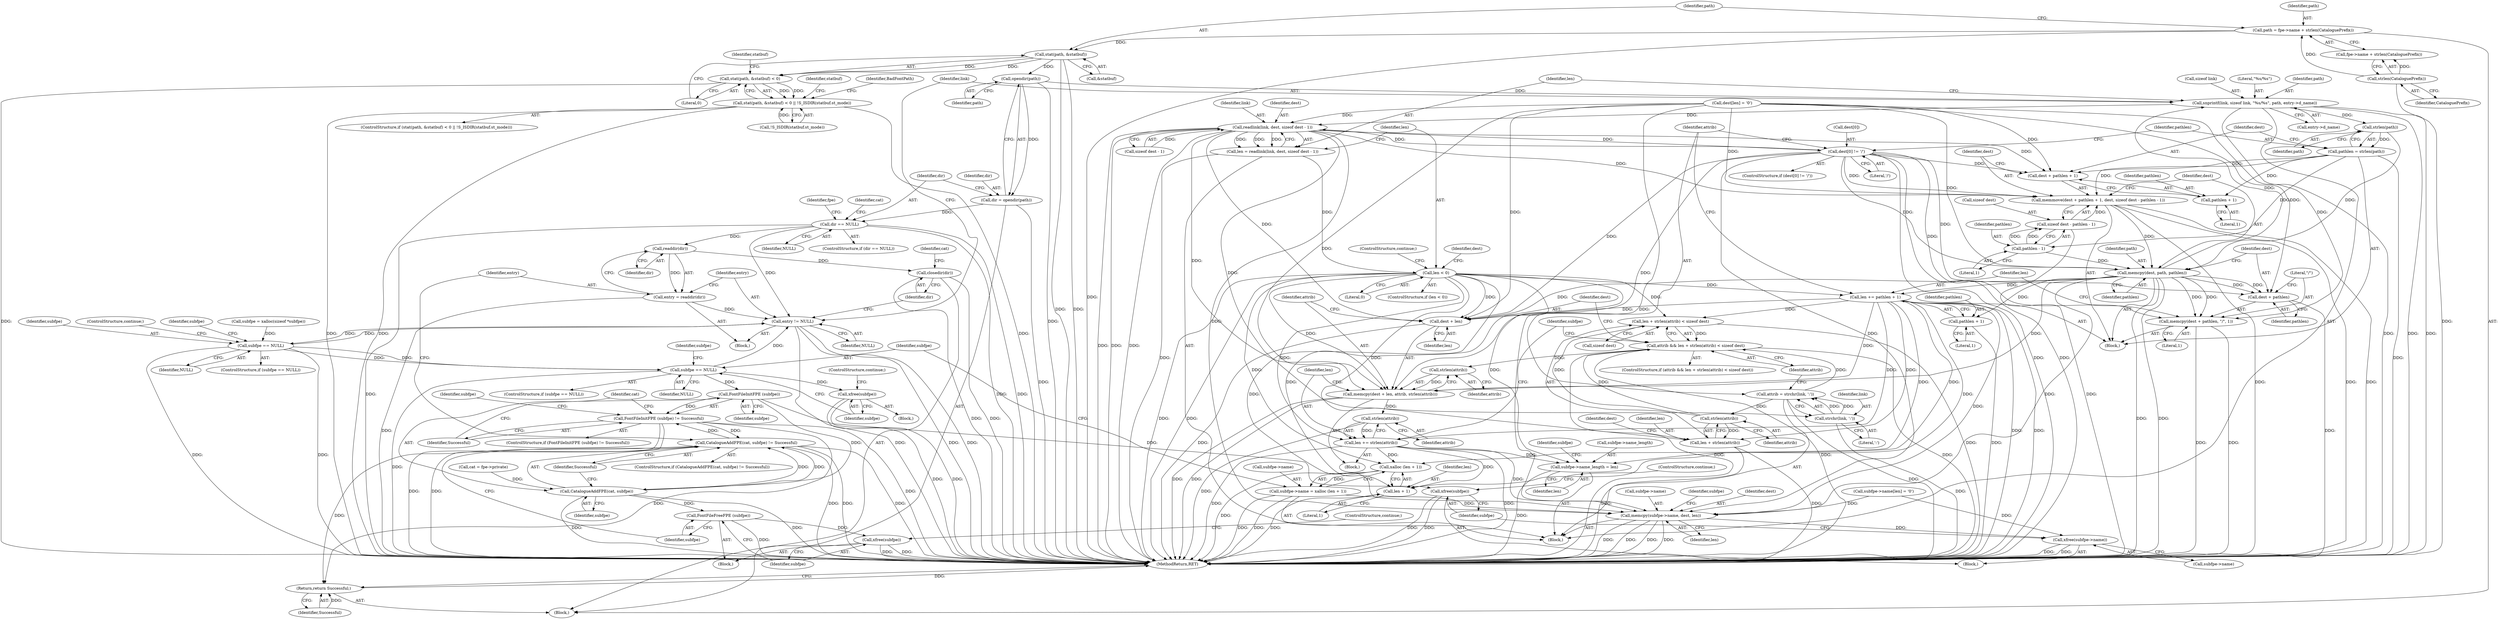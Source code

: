 digraph "0_libxfont_5bf703700ee4a5d6eae20da07cb7a29369667aef@API" {
"1000121" [label="(Call,path = fpe->name + strlen(CataloguePrefix))"];
"1000127" [label="(Call,strlen(CataloguePrefix))"];
"1000132" [label="(Call,stat(path, &statbuf))"];
"1000131" [label="(Call,stat(path, &statbuf) < 0)"];
"1000130" [label="(Call,stat(path, &statbuf) < 0 || !S_ISDIR(statbuf.st_mode))"];
"1000156" [label="(Call,opendir(path))"];
"1000154" [label="(Call,dir = opendir(path))"];
"1000159" [label="(Call,dir == NULL)"];
"1000173" [label="(Call,readdir(dir))"];
"1000171" [label="(Call,entry = readdir(dir))"];
"1000175" [label="(Call,entry != NULL)"];
"1000280" [label="(Call,subfpe == NULL)"];
"1000305" [label="(Call,subfpe == NULL)"];
"1000309" [label="(Call,xfree(subfpe))"];
"1000332" [label="(Call,FontFileInitFPE (subfpe))"];
"1000331" [label="(Call,FontFileInitFPE (subfpe) != Successful)"];
"1000344" [label="(Call,CatalogueAddFPE(cat, subfpe) != Successful)"];
"1000378" [label="(Return,return Successful;)"];
"1000340" [label="(Call,xfree(subfpe))"];
"1000345" [label="(Call,CatalogueAddFPE(cat, subfpe))"];
"1000350" [label="(Call,FontFileFreeFPE (subfpe))"];
"1000352" [label="(Call,xfree(subfpe))"];
"1000355" [label="(Call,closedir(dir))"];
"1000179" [label="(Call,snprintf(link, sizeof link, \"%s/%s\", path, entry->d_name))"];
"1000190" [label="(Call,readlink(link, dest, sizeof dest - 1))"];
"1000188" [label="(Call,len = readlink(link, dest, sizeof dest - 1))"];
"1000198" [label="(Call,len < 0)"];
"1000241" [label="(Call,len += pathlen + 1)"];
"1000254" [label="(Call,len + strlen(attrib) < sizeof dest)"];
"1000252" [label="(Call,attrib && len + strlen(attrib) < sizeof dest)"];
"1000267" [label="(Call,strlen(attrib))"];
"1000262" [label="(Call,memcpy(dest + len, attrib, strlen(attrib)))"];
"1000271" [label="(Call,strlen(attrib))"];
"1000269" [label="(Call,len += strlen(attrib))"];
"1000291" [label="(Call,subfpe->name_length = len)"];
"1000300" [label="(Call,xalloc (len + 1))"];
"1000296" [label="(Call,subfpe->name = xalloc (len + 1))"];
"1000312" [label="(Call,memcpy(subfpe->name, dest, len))"];
"1000336" [label="(Call,xfree(subfpe->name))"];
"1000301" [label="(Call,len + 1)"];
"1000255" [label="(Call,len + strlen(attrib))"];
"1000263" [label="(Call,dest + len)"];
"1000208" [label="(Call,dest[0] != '/')"];
"1000218" [label="(Call,memmove(dest + pathlen + 1, dest, sizeof dest - pathlen - 1))"];
"1000231" [label="(Call,memcpy(dest, path, pathlen))"];
"1000235" [label="(Call,memcpy(dest + pathlen, \"/\", 1))"];
"1000236" [label="(Call,dest + pathlen)"];
"1000243" [label="(Call,pathlen + 1)"];
"1000219" [label="(Call,dest + pathlen + 1)"];
"1000248" [label="(Call,strchr(link, ':'))"];
"1000246" [label="(Call,attrib = strchr(link, ':'))"];
"1000257" [label="(Call,strlen(attrib))"];
"1000216" [label="(Call,strlen(path))"];
"1000214" [label="(Call,pathlen = strlen(path))"];
"1000221" [label="(Call,pathlen + 1)"];
"1000228" [label="(Call,pathlen - 1)"];
"1000225" [label="(Call,sizeof dest - pathlen - 1)"];
"1000157" [label="(Identifier,path)"];
"1000298" [label="(Identifier,subfpe)"];
"1000137" [label="(Call,!S_ISDIR(statbuf.st_mode))"];
"1000221" [label="(Call,pathlen + 1)"];
"1000179" [label="(Call,snprintf(link, sizeof link, \"%s/%s\", path, entry->d_name))"];
"1000239" [label="(Literal,\"/\")"];
"1000303" [label="(Literal,1)"];
"1000317" [label="(Identifier,len)"];
"1000273" [label="(Call,subfpe = xalloc(sizeof *subfpe))"];
"1000133" [label="(Identifier,path)"];
"1000193" [label="(Call,sizeof dest - 1)"];
"1000174" [label="(Identifier,dir)"];
"1000340" [label="(Call,xfree(subfpe))"];
"1000309" [label="(Call,xfree(subfpe))"];
"1000272" [label="(Identifier,attrib)"];
"1000230" [label="(Literal,1)"];
"1000345" [label="(Call,CatalogueAddFPE(cat, subfpe))"];
"1000209" [label="(Call,dest[0])"];
"1000235" [label="(Call,memcpy(dest + pathlen, \"/\", 1))"];
"1000247" [label="(Identifier,attrib)"];
"1000341" [label="(Identifier,subfpe)"];
"1000147" [label="(Identifier,statbuf)"];
"1000343" [label="(ControlStructure,if (CatalogueAddFPE(cat, subfpe) != Successful))"];
"1000185" [label="(Call,entry->d_name)"];
"1000208" [label="(Call,dest[0] != '/')"];
"1000173" [label="(Call,readdir(dir))"];
"1000255" [label="(Call,len + strlen(attrib))"];
"1000190" [label="(Call,readlink(link, dest, sizeof dest - 1))"];
"1000129" [label="(ControlStructure,if (stat(path, &statbuf) < 0 || !S_ISDIR(statbuf.st_mode)))"];
"1000218" [label="(Call,memmove(dest + pathlen + 1, dest, sizeof dest - pathlen - 1))"];
"1000223" [label="(Literal,1)"];
"1000321" [label="(Identifier,subfpe)"];
"1000232" [label="(Identifier,dest)"];
"1000160" [label="(Identifier,dir)"];
"1000263" [label="(Call,dest + len)"];
"1000217" [label="(Identifier,path)"];
"1000338" [label="(Identifier,subfpe)"];
"1000123" [label="(Call,fpe->name + strlen(CataloguePrefix))"];
"1000346" [label="(Identifier,cat)"];
"1000260" [label="(Identifier,dest)"];
"1000104" [label="(Block,)"];
"1000245" [label="(Literal,1)"];
"1000204" [label="(Identifier,dest)"];
"1000262" [label="(Call,memcpy(dest + len, attrib, strlen(attrib)))"];
"1000161" [label="(Identifier,NULL)"];
"1000215" [label="(Identifier,pathlen)"];
"1000127" [label="(Call,strlen(CataloguePrefix))"];
"1000181" [label="(Call,sizeof link)"];
"1000261" [label="(Block,)"];
"1000191" [label="(Identifier,link)"];
"1000296" [label="(Call,subfpe->name = xalloc (len + 1))"];
"1000307" [label="(Identifier,NULL)"];
"1000281" [label="(Identifier,subfpe)"];
"1000295" [label="(Identifier,len)"];
"1000212" [label="(Literal,'/')"];
"1000225" [label="(Call,sizeof dest - pathlen - 1)"];
"1000164" [label="(Identifier,cat)"];
"1000282" [label="(Identifier,NULL)"];
"1000318" [label="(Call,subfpe->name[len] = '\0')"];
"1000237" [label="(Identifier,dest)"];
"1000156" [label="(Call,opendir(path))"];
"1000354" [label="(ControlStructure,continue;)"];
"1000359" [label="(Identifier,cat)"];
"1000334" [label="(Identifier,Successful)"];
"1000170" [label="(Block,)"];
"1000192" [label="(Identifier,dest)"];
"1000251" [label="(ControlStructure,if (attrib && len + strlen(attrib) < sizeof dest))"];
"1000379" [label="(Identifier,Successful)"];
"1000140" [label="(Identifier,statbuf)"];
"1000264" [label="(Identifier,dest)"];
"1000158" [label="(ControlStructure,if (dir == NULL))"];
"1000256" [label="(Identifier,len)"];
"1000236" [label="(Call,dest + pathlen)"];
"1000242" [label="(Identifier,len)"];
"1000349" [label="(Block,)"];
"1000202" [label="(Call,dest[len] = '\0')"];
"1000171" [label="(Call,entry = readdir(dir))"];
"1000351" [label="(Identifier,subfpe)"];
"1000155" [label="(Identifier,dir)"];
"1000122" [label="(Identifier,path)"];
"1000249" [label="(Identifier,link)"];
"1000330" [label="(ControlStructure,if (FontFileInitFPE (subfpe) != Successful))"];
"1000154" [label="(Call,dir = opendir(path))"];
"1000130" [label="(Call,stat(path, &statbuf) < 0 || !S_ISDIR(statbuf.st_mode))"];
"1000258" [label="(Identifier,attrib)"];
"1000180" [label="(Identifier,link)"];
"1000344" [label="(Call,CatalogueAddFPE(cat, subfpe) != Successful)"];
"1000270" [label="(Identifier,len)"];
"1000201" [label="(ControlStructure,continue;)"];
"1000134" [label="(Call,&statbuf)"];
"1000347" [label="(Identifier,subfpe)"];
"1000143" [label="(Identifier,BadFontPath)"];
"1000380" [label="(MethodReturn,RET)"];
"1000268" [label="(Identifier,attrib)"];
"1000214" [label="(Call,pathlen = strlen(path))"];
"1000228" [label="(Call,pathlen - 1)"];
"1000219" [label="(Call,dest + pathlen + 1)"];
"1000312" [label="(Call,memcpy(subfpe->name, dest, len))"];
"1000283" [label="(ControlStructure,continue;)"];
"1000332" [label="(Call,FontFileInitFPE (subfpe))"];
"1000229" [label="(Identifier,pathlen)"];
"1000252" [label="(Call,attrib && len + strlen(attrib) < sizeof dest)"];
"1000316" [label="(Identifier,dest)"];
"1000240" [label="(Literal,1)"];
"1000243" [label="(Call,pathlen + 1)"];
"1000246" [label="(Call,attrib = strchr(link, ':'))"];
"1000311" [label="(ControlStructure,continue;)"];
"1000314" [label="(Identifier,subfpe)"];
"1000248" [label="(Call,strchr(link, ':'))"];
"1000297" [label="(Call,subfpe->name)"];
"1000189" [label="(Identifier,len)"];
"1000305" [label="(Call,subfpe == NULL)"];
"1000198" [label="(Call,len < 0)"];
"1000231" [label="(Call,memcpy(dest, path, pathlen))"];
"1000159" [label="(Call,dir == NULL)"];
"1000301" [label="(Call,len + 1)"];
"1000302" [label="(Identifier,len)"];
"1000259" [label="(Call,sizeof dest)"];
"1000336" [label="(Call,xfree(subfpe->name))"];
"1000238" [label="(Identifier,pathlen)"];
"1000342" [label="(ControlStructure,continue;)"];
"1000337" [label="(Call,subfpe->name)"];
"1000121" [label="(Call,path = fpe->name + strlen(CataloguePrefix))"];
"1000353" [label="(Identifier,subfpe)"];
"1000280" [label="(Call,subfpe == NULL)"];
"1000352" [label="(Call,xfree(subfpe))"];
"1000183" [label="(Literal,\"%s/%s\")"];
"1000257" [label="(Call,strlen(attrib))"];
"1000267" [label="(Call,strlen(attrib))"];
"1000300" [label="(Call,xalloc (len + 1))"];
"1000350" [label="(Call,FontFileFreeFPE (subfpe))"];
"1000128" [label="(Identifier,CataloguePrefix)"];
"1000233" [label="(Identifier,path)"];
"1000106" [label="(Call,cat = fpe->private)"];
"1000241" [label="(Call,len += pathlen + 1)"];
"1000271" [label="(Call,strlen(attrib))"];
"1000266" [label="(Identifier,attrib)"];
"1000292" [label="(Call,subfpe->name_length)"];
"1000286" [label="(Identifier,subfpe)"];
"1000136" [label="(Literal,0)"];
"1000184" [label="(Identifier,path)"];
"1000333" [label="(Identifier,subfpe)"];
"1000213" [label="(Block,)"];
"1000172" [label="(Identifier,entry)"];
"1000279" [label="(ControlStructure,if (subfpe == NULL))"];
"1000224" [label="(Identifier,dest)"];
"1000226" [label="(Call,sizeof dest)"];
"1000355" [label="(Call,closedir(dir))"];
"1000274" [label="(Identifier,subfpe)"];
"1000304" [label="(ControlStructure,if (subfpe == NULL))"];
"1000216" [label="(Call,strlen(path))"];
"1000178" [label="(Block,)"];
"1000132" [label="(Call,stat(path, &statbuf))"];
"1000199" [label="(Identifier,len)"];
"1000356" [label="(Identifier,dir)"];
"1000177" [label="(Identifier,NULL)"];
"1000306" [label="(Identifier,subfpe)"];
"1000188" [label="(Call,len = readlink(link, dest, sizeof dest - 1))"];
"1000234" [label="(Identifier,pathlen)"];
"1000131" [label="(Call,stat(path, &statbuf) < 0)"];
"1000200" [label="(Literal,0)"];
"1000313" [label="(Call,subfpe->name)"];
"1000220" [label="(Identifier,dest)"];
"1000310" [label="(Identifier,subfpe)"];
"1000207" [label="(ControlStructure,if (dest[0] != '/'))"];
"1000175" [label="(Call,entry != NULL)"];
"1000291" [label="(Call,subfpe->name_length = len)"];
"1000176" [label="(Identifier,entry)"];
"1000331" [label="(Call,FontFileInitFPE (subfpe) != Successful)"];
"1000244" [label="(Identifier,pathlen)"];
"1000253" [label="(Identifier,attrib)"];
"1000197" [label="(ControlStructure,if (len < 0))"];
"1000222" [label="(Identifier,pathlen)"];
"1000168" [label="(Identifier,fpe)"];
"1000378" [label="(Return,return Successful;)"];
"1000250" [label="(Literal,':')"];
"1000269" [label="(Call,len += strlen(attrib))"];
"1000254" [label="(Call,len + strlen(attrib) < sizeof dest)"];
"1000265" [label="(Identifier,len)"];
"1000308" [label="(Block,)"];
"1000335" [label="(Block,)"];
"1000348" [label="(Identifier,Successful)"];
"1000121" -> "1000104"  [label="AST: "];
"1000121" -> "1000123"  [label="CFG: "];
"1000122" -> "1000121"  [label="AST: "];
"1000123" -> "1000121"  [label="AST: "];
"1000133" -> "1000121"  [label="CFG: "];
"1000121" -> "1000380"  [label="DDG: "];
"1000127" -> "1000121"  [label="DDG: "];
"1000121" -> "1000132"  [label="DDG: "];
"1000127" -> "1000123"  [label="AST: "];
"1000127" -> "1000128"  [label="CFG: "];
"1000128" -> "1000127"  [label="AST: "];
"1000123" -> "1000127"  [label="CFG: "];
"1000127" -> "1000380"  [label="DDG: "];
"1000127" -> "1000123"  [label="DDG: "];
"1000132" -> "1000131"  [label="AST: "];
"1000132" -> "1000134"  [label="CFG: "];
"1000133" -> "1000132"  [label="AST: "];
"1000134" -> "1000132"  [label="AST: "];
"1000136" -> "1000132"  [label="CFG: "];
"1000132" -> "1000380"  [label="DDG: "];
"1000132" -> "1000380"  [label="DDG: "];
"1000132" -> "1000131"  [label="DDG: "];
"1000132" -> "1000131"  [label="DDG: "];
"1000132" -> "1000156"  [label="DDG: "];
"1000131" -> "1000130"  [label="AST: "];
"1000131" -> "1000136"  [label="CFG: "];
"1000136" -> "1000131"  [label="AST: "];
"1000140" -> "1000131"  [label="CFG: "];
"1000130" -> "1000131"  [label="CFG: "];
"1000131" -> "1000380"  [label="DDG: "];
"1000131" -> "1000130"  [label="DDG: "];
"1000131" -> "1000130"  [label="DDG: "];
"1000130" -> "1000129"  [label="AST: "];
"1000130" -> "1000137"  [label="CFG: "];
"1000137" -> "1000130"  [label="AST: "];
"1000143" -> "1000130"  [label="CFG: "];
"1000147" -> "1000130"  [label="CFG: "];
"1000130" -> "1000380"  [label="DDG: "];
"1000130" -> "1000380"  [label="DDG: "];
"1000130" -> "1000380"  [label="DDG: "];
"1000137" -> "1000130"  [label="DDG: "];
"1000156" -> "1000154"  [label="AST: "];
"1000156" -> "1000157"  [label="CFG: "];
"1000157" -> "1000156"  [label="AST: "];
"1000154" -> "1000156"  [label="CFG: "];
"1000156" -> "1000380"  [label="DDG: "];
"1000156" -> "1000154"  [label="DDG: "];
"1000156" -> "1000179"  [label="DDG: "];
"1000154" -> "1000104"  [label="AST: "];
"1000155" -> "1000154"  [label="AST: "];
"1000160" -> "1000154"  [label="CFG: "];
"1000154" -> "1000380"  [label="DDG: "];
"1000154" -> "1000159"  [label="DDG: "];
"1000159" -> "1000158"  [label="AST: "];
"1000159" -> "1000161"  [label="CFG: "];
"1000160" -> "1000159"  [label="AST: "];
"1000161" -> "1000159"  [label="AST: "];
"1000164" -> "1000159"  [label="CFG: "];
"1000168" -> "1000159"  [label="CFG: "];
"1000159" -> "1000380"  [label="DDG: "];
"1000159" -> "1000380"  [label="DDG: "];
"1000159" -> "1000380"  [label="DDG: "];
"1000159" -> "1000173"  [label="DDG: "];
"1000159" -> "1000175"  [label="DDG: "];
"1000173" -> "1000171"  [label="AST: "];
"1000173" -> "1000174"  [label="CFG: "];
"1000174" -> "1000173"  [label="AST: "];
"1000171" -> "1000173"  [label="CFG: "];
"1000173" -> "1000171"  [label="DDG: "];
"1000173" -> "1000355"  [label="DDG: "];
"1000171" -> "1000170"  [label="AST: "];
"1000172" -> "1000171"  [label="AST: "];
"1000176" -> "1000171"  [label="CFG: "];
"1000171" -> "1000380"  [label="DDG: "];
"1000171" -> "1000175"  [label="DDG: "];
"1000175" -> "1000170"  [label="AST: "];
"1000175" -> "1000177"  [label="CFG: "];
"1000176" -> "1000175"  [label="AST: "];
"1000177" -> "1000175"  [label="AST: "];
"1000180" -> "1000175"  [label="CFG: "];
"1000356" -> "1000175"  [label="CFG: "];
"1000175" -> "1000380"  [label="DDG: "];
"1000175" -> "1000380"  [label="DDG: "];
"1000175" -> "1000380"  [label="DDG: "];
"1000280" -> "1000175"  [label="DDG: "];
"1000305" -> "1000175"  [label="DDG: "];
"1000175" -> "1000280"  [label="DDG: "];
"1000280" -> "1000279"  [label="AST: "];
"1000280" -> "1000282"  [label="CFG: "];
"1000281" -> "1000280"  [label="AST: "];
"1000282" -> "1000280"  [label="AST: "];
"1000283" -> "1000280"  [label="CFG: "];
"1000286" -> "1000280"  [label="CFG: "];
"1000280" -> "1000380"  [label="DDG: "];
"1000280" -> "1000380"  [label="DDG: "];
"1000273" -> "1000280"  [label="DDG: "];
"1000280" -> "1000305"  [label="DDG: "];
"1000280" -> "1000305"  [label="DDG: "];
"1000305" -> "1000304"  [label="AST: "];
"1000305" -> "1000307"  [label="CFG: "];
"1000306" -> "1000305"  [label="AST: "];
"1000307" -> "1000305"  [label="AST: "];
"1000310" -> "1000305"  [label="CFG: "];
"1000314" -> "1000305"  [label="CFG: "];
"1000305" -> "1000380"  [label="DDG: "];
"1000305" -> "1000309"  [label="DDG: "];
"1000305" -> "1000332"  [label="DDG: "];
"1000309" -> "1000308"  [label="AST: "];
"1000309" -> "1000310"  [label="CFG: "];
"1000310" -> "1000309"  [label="AST: "];
"1000311" -> "1000309"  [label="CFG: "];
"1000309" -> "1000380"  [label="DDG: "];
"1000309" -> "1000380"  [label="DDG: "];
"1000332" -> "1000331"  [label="AST: "];
"1000332" -> "1000333"  [label="CFG: "];
"1000333" -> "1000332"  [label="AST: "];
"1000334" -> "1000332"  [label="CFG: "];
"1000332" -> "1000331"  [label="DDG: "];
"1000332" -> "1000340"  [label="DDG: "];
"1000332" -> "1000345"  [label="DDG: "];
"1000331" -> "1000330"  [label="AST: "];
"1000331" -> "1000334"  [label="CFG: "];
"1000334" -> "1000331"  [label="AST: "];
"1000338" -> "1000331"  [label="CFG: "];
"1000346" -> "1000331"  [label="CFG: "];
"1000331" -> "1000380"  [label="DDG: "];
"1000331" -> "1000380"  [label="DDG: "];
"1000331" -> "1000380"  [label="DDG: "];
"1000344" -> "1000331"  [label="DDG: "];
"1000331" -> "1000344"  [label="DDG: "];
"1000331" -> "1000378"  [label="DDG: "];
"1000344" -> "1000343"  [label="AST: "];
"1000344" -> "1000348"  [label="CFG: "];
"1000345" -> "1000344"  [label="AST: "];
"1000348" -> "1000344"  [label="AST: "];
"1000172" -> "1000344"  [label="CFG: "];
"1000351" -> "1000344"  [label="CFG: "];
"1000344" -> "1000380"  [label="DDG: "];
"1000344" -> "1000380"  [label="DDG: "];
"1000344" -> "1000380"  [label="DDG: "];
"1000345" -> "1000344"  [label="DDG: "];
"1000345" -> "1000344"  [label="DDG: "];
"1000344" -> "1000378"  [label="DDG: "];
"1000378" -> "1000104"  [label="AST: "];
"1000378" -> "1000379"  [label="CFG: "];
"1000379" -> "1000378"  [label="AST: "];
"1000380" -> "1000378"  [label="CFG: "];
"1000378" -> "1000380"  [label="DDG: "];
"1000379" -> "1000378"  [label="DDG: "];
"1000340" -> "1000335"  [label="AST: "];
"1000340" -> "1000341"  [label="CFG: "];
"1000341" -> "1000340"  [label="AST: "];
"1000342" -> "1000340"  [label="CFG: "];
"1000340" -> "1000380"  [label="DDG: "];
"1000340" -> "1000380"  [label="DDG: "];
"1000345" -> "1000347"  [label="CFG: "];
"1000346" -> "1000345"  [label="AST: "];
"1000347" -> "1000345"  [label="AST: "];
"1000348" -> "1000345"  [label="CFG: "];
"1000345" -> "1000380"  [label="DDG: "];
"1000345" -> "1000380"  [label="DDG: "];
"1000106" -> "1000345"  [label="DDG: "];
"1000345" -> "1000350"  [label="DDG: "];
"1000350" -> "1000349"  [label="AST: "];
"1000350" -> "1000351"  [label="CFG: "];
"1000351" -> "1000350"  [label="AST: "];
"1000353" -> "1000350"  [label="CFG: "];
"1000350" -> "1000380"  [label="DDG: "];
"1000350" -> "1000352"  [label="DDG: "];
"1000352" -> "1000349"  [label="AST: "];
"1000352" -> "1000353"  [label="CFG: "];
"1000353" -> "1000352"  [label="AST: "];
"1000354" -> "1000352"  [label="CFG: "];
"1000352" -> "1000380"  [label="DDG: "];
"1000352" -> "1000380"  [label="DDG: "];
"1000355" -> "1000104"  [label="AST: "];
"1000355" -> "1000356"  [label="CFG: "];
"1000356" -> "1000355"  [label="AST: "];
"1000359" -> "1000355"  [label="CFG: "];
"1000355" -> "1000380"  [label="DDG: "];
"1000355" -> "1000380"  [label="DDG: "];
"1000179" -> "1000178"  [label="AST: "];
"1000179" -> "1000185"  [label="CFG: "];
"1000180" -> "1000179"  [label="AST: "];
"1000181" -> "1000179"  [label="AST: "];
"1000183" -> "1000179"  [label="AST: "];
"1000184" -> "1000179"  [label="AST: "];
"1000185" -> "1000179"  [label="AST: "];
"1000189" -> "1000179"  [label="CFG: "];
"1000179" -> "1000380"  [label="DDG: "];
"1000179" -> "1000380"  [label="DDG: "];
"1000179" -> "1000380"  [label="DDG: "];
"1000231" -> "1000179"  [label="DDG: "];
"1000179" -> "1000190"  [label="DDG: "];
"1000179" -> "1000216"  [label="DDG: "];
"1000190" -> "1000188"  [label="AST: "];
"1000190" -> "1000193"  [label="CFG: "];
"1000191" -> "1000190"  [label="AST: "];
"1000192" -> "1000190"  [label="AST: "];
"1000193" -> "1000190"  [label="AST: "];
"1000188" -> "1000190"  [label="CFG: "];
"1000190" -> "1000380"  [label="DDG: "];
"1000190" -> "1000380"  [label="DDG: "];
"1000190" -> "1000380"  [label="DDG: "];
"1000190" -> "1000188"  [label="DDG: "];
"1000190" -> "1000188"  [label="DDG: "];
"1000190" -> "1000188"  [label="DDG: "];
"1000208" -> "1000190"  [label="DDG: "];
"1000202" -> "1000190"  [label="DDG: "];
"1000193" -> "1000190"  [label="DDG: "];
"1000190" -> "1000208"  [label="DDG: "];
"1000190" -> "1000218"  [label="DDG: "];
"1000190" -> "1000219"  [label="DDG: "];
"1000190" -> "1000248"  [label="DDG: "];
"1000190" -> "1000262"  [label="DDG: "];
"1000190" -> "1000263"  [label="DDG: "];
"1000190" -> "1000312"  [label="DDG: "];
"1000188" -> "1000178"  [label="AST: "];
"1000189" -> "1000188"  [label="AST: "];
"1000199" -> "1000188"  [label="CFG: "];
"1000188" -> "1000380"  [label="DDG: "];
"1000188" -> "1000198"  [label="DDG: "];
"1000198" -> "1000197"  [label="AST: "];
"1000198" -> "1000200"  [label="CFG: "];
"1000199" -> "1000198"  [label="AST: "];
"1000200" -> "1000198"  [label="AST: "];
"1000201" -> "1000198"  [label="CFG: "];
"1000204" -> "1000198"  [label="CFG: "];
"1000198" -> "1000380"  [label="DDG: "];
"1000198" -> "1000380"  [label="DDG: "];
"1000198" -> "1000241"  [label="DDG: "];
"1000198" -> "1000254"  [label="DDG: "];
"1000198" -> "1000255"  [label="DDG: "];
"1000198" -> "1000262"  [label="DDG: "];
"1000198" -> "1000263"  [label="DDG: "];
"1000198" -> "1000269"  [label="DDG: "];
"1000198" -> "1000291"  [label="DDG: "];
"1000198" -> "1000300"  [label="DDG: "];
"1000198" -> "1000301"  [label="DDG: "];
"1000198" -> "1000312"  [label="DDG: "];
"1000241" -> "1000213"  [label="AST: "];
"1000241" -> "1000243"  [label="CFG: "];
"1000242" -> "1000241"  [label="AST: "];
"1000243" -> "1000241"  [label="AST: "];
"1000247" -> "1000241"  [label="CFG: "];
"1000241" -> "1000380"  [label="DDG: "];
"1000241" -> "1000380"  [label="DDG: "];
"1000231" -> "1000241"  [label="DDG: "];
"1000241" -> "1000254"  [label="DDG: "];
"1000241" -> "1000255"  [label="DDG: "];
"1000241" -> "1000262"  [label="DDG: "];
"1000241" -> "1000263"  [label="DDG: "];
"1000241" -> "1000269"  [label="DDG: "];
"1000241" -> "1000291"  [label="DDG: "];
"1000241" -> "1000300"  [label="DDG: "];
"1000241" -> "1000301"  [label="DDG: "];
"1000241" -> "1000312"  [label="DDG: "];
"1000254" -> "1000252"  [label="AST: "];
"1000254" -> "1000259"  [label="CFG: "];
"1000255" -> "1000254"  [label="AST: "];
"1000259" -> "1000254"  [label="AST: "];
"1000252" -> "1000254"  [label="CFG: "];
"1000254" -> "1000380"  [label="DDG: "];
"1000254" -> "1000252"  [label="DDG: "];
"1000257" -> "1000254"  [label="DDG: "];
"1000252" -> "1000251"  [label="AST: "];
"1000252" -> "1000253"  [label="CFG: "];
"1000253" -> "1000252"  [label="AST: "];
"1000264" -> "1000252"  [label="CFG: "];
"1000274" -> "1000252"  [label="CFG: "];
"1000252" -> "1000380"  [label="DDG: "];
"1000252" -> "1000380"  [label="DDG: "];
"1000252" -> "1000380"  [label="DDG: "];
"1000257" -> "1000252"  [label="DDG: "];
"1000246" -> "1000252"  [label="DDG: "];
"1000252" -> "1000267"  [label="DDG: "];
"1000267" -> "1000262"  [label="AST: "];
"1000267" -> "1000268"  [label="CFG: "];
"1000268" -> "1000267"  [label="AST: "];
"1000262" -> "1000267"  [label="CFG: "];
"1000267" -> "1000262"  [label="DDG: "];
"1000262" -> "1000261"  [label="AST: "];
"1000263" -> "1000262"  [label="AST: "];
"1000266" -> "1000262"  [label="AST: "];
"1000270" -> "1000262"  [label="CFG: "];
"1000262" -> "1000380"  [label="DDG: "];
"1000262" -> "1000380"  [label="DDG: "];
"1000202" -> "1000262"  [label="DDG: "];
"1000208" -> "1000262"  [label="DDG: "];
"1000231" -> "1000262"  [label="DDG: "];
"1000262" -> "1000271"  [label="DDG: "];
"1000271" -> "1000269"  [label="AST: "];
"1000271" -> "1000272"  [label="CFG: "];
"1000272" -> "1000271"  [label="AST: "];
"1000269" -> "1000271"  [label="CFG: "];
"1000271" -> "1000380"  [label="DDG: "];
"1000271" -> "1000269"  [label="DDG: "];
"1000269" -> "1000261"  [label="AST: "];
"1000270" -> "1000269"  [label="AST: "];
"1000274" -> "1000269"  [label="CFG: "];
"1000269" -> "1000380"  [label="DDG: "];
"1000269" -> "1000380"  [label="DDG: "];
"1000269" -> "1000291"  [label="DDG: "];
"1000269" -> "1000300"  [label="DDG: "];
"1000269" -> "1000301"  [label="DDG: "];
"1000269" -> "1000312"  [label="DDG: "];
"1000291" -> "1000178"  [label="AST: "];
"1000291" -> "1000295"  [label="CFG: "];
"1000292" -> "1000291"  [label="AST: "];
"1000295" -> "1000291"  [label="AST: "];
"1000298" -> "1000291"  [label="CFG: "];
"1000291" -> "1000380"  [label="DDG: "];
"1000300" -> "1000296"  [label="AST: "];
"1000300" -> "1000301"  [label="CFG: "];
"1000301" -> "1000300"  [label="AST: "];
"1000296" -> "1000300"  [label="CFG: "];
"1000300" -> "1000380"  [label="DDG: "];
"1000300" -> "1000296"  [label="DDG: "];
"1000296" -> "1000178"  [label="AST: "];
"1000297" -> "1000296"  [label="AST: "];
"1000306" -> "1000296"  [label="CFG: "];
"1000296" -> "1000380"  [label="DDG: "];
"1000296" -> "1000380"  [label="DDG: "];
"1000296" -> "1000312"  [label="DDG: "];
"1000312" -> "1000178"  [label="AST: "];
"1000312" -> "1000317"  [label="CFG: "];
"1000313" -> "1000312"  [label="AST: "];
"1000316" -> "1000312"  [label="AST: "];
"1000317" -> "1000312"  [label="AST: "];
"1000321" -> "1000312"  [label="CFG: "];
"1000312" -> "1000380"  [label="DDG: "];
"1000312" -> "1000380"  [label="DDG: "];
"1000312" -> "1000380"  [label="DDG: "];
"1000312" -> "1000380"  [label="DDG: "];
"1000318" -> "1000312"  [label="DDG: "];
"1000208" -> "1000312"  [label="DDG: "];
"1000202" -> "1000312"  [label="DDG: "];
"1000231" -> "1000312"  [label="DDG: "];
"1000312" -> "1000336"  [label="DDG: "];
"1000336" -> "1000335"  [label="AST: "];
"1000336" -> "1000337"  [label="CFG: "];
"1000337" -> "1000336"  [label="AST: "];
"1000341" -> "1000336"  [label="CFG: "];
"1000336" -> "1000380"  [label="DDG: "];
"1000336" -> "1000380"  [label="DDG: "];
"1000318" -> "1000336"  [label="DDG: "];
"1000301" -> "1000303"  [label="CFG: "];
"1000302" -> "1000301"  [label="AST: "];
"1000303" -> "1000301"  [label="AST: "];
"1000301" -> "1000380"  [label="DDG: "];
"1000255" -> "1000257"  [label="CFG: "];
"1000256" -> "1000255"  [label="AST: "];
"1000257" -> "1000255"  [label="AST: "];
"1000260" -> "1000255"  [label="CFG: "];
"1000255" -> "1000380"  [label="DDG: "];
"1000255" -> "1000380"  [label="DDG: "];
"1000257" -> "1000255"  [label="DDG: "];
"1000263" -> "1000265"  [label="CFG: "];
"1000264" -> "1000263"  [label="AST: "];
"1000265" -> "1000263"  [label="AST: "];
"1000266" -> "1000263"  [label="CFG: "];
"1000263" -> "1000380"  [label="DDG: "];
"1000202" -> "1000263"  [label="DDG: "];
"1000208" -> "1000263"  [label="DDG: "];
"1000231" -> "1000263"  [label="DDG: "];
"1000208" -> "1000207"  [label="AST: "];
"1000208" -> "1000212"  [label="CFG: "];
"1000209" -> "1000208"  [label="AST: "];
"1000212" -> "1000208"  [label="AST: "];
"1000215" -> "1000208"  [label="CFG: "];
"1000247" -> "1000208"  [label="CFG: "];
"1000208" -> "1000380"  [label="DDG: "];
"1000208" -> "1000380"  [label="DDG: "];
"1000208" -> "1000218"  [label="DDG: "];
"1000208" -> "1000219"  [label="DDG: "];
"1000208" -> "1000231"  [label="DDG: "];
"1000208" -> "1000235"  [label="DDG: "];
"1000208" -> "1000236"  [label="DDG: "];
"1000218" -> "1000213"  [label="AST: "];
"1000218" -> "1000225"  [label="CFG: "];
"1000219" -> "1000218"  [label="AST: "];
"1000224" -> "1000218"  [label="AST: "];
"1000225" -> "1000218"  [label="AST: "];
"1000232" -> "1000218"  [label="CFG: "];
"1000218" -> "1000380"  [label="DDG: "];
"1000218" -> "1000380"  [label="DDG: "];
"1000218" -> "1000380"  [label="DDG: "];
"1000202" -> "1000218"  [label="DDG: "];
"1000214" -> "1000218"  [label="DDG: "];
"1000225" -> "1000218"  [label="DDG: "];
"1000218" -> "1000231"  [label="DDG: "];
"1000231" -> "1000213"  [label="AST: "];
"1000231" -> "1000234"  [label="CFG: "];
"1000232" -> "1000231"  [label="AST: "];
"1000233" -> "1000231"  [label="AST: "];
"1000234" -> "1000231"  [label="AST: "];
"1000237" -> "1000231"  [label="CFG: "];
"1000231" -> "1000380"  [label="DDG: "];
"1000231" -> "1000380"  [label="DDG: "];
"1000202" -> "1000231"  [label="DDG: "];
"1000216" -> "1000231"  [label="DDG: "];
"1000228" -> "1000231"  [label="DDG: "];
"1000231" -> "1000235"  [label="DDG: "];
"1000231" -> "1000235"  [label="DDG: "];
"1000231" -> "1000236"  [label="DDG: "];
"1000231" -> "1000236"  [label="DDG: "];
"1000231" -> "1000243"  [label="DDG: "];
"1000235" -> "1000213"  [label="AST: "];
"1000235" -> "1000240"  [label="CFG: "];
"1000236" -> "1000235"  [label="AST: "];
"1000239" -> "1000235"  [label="AST: "];
"1000240" -> "1000235"  [label="AST: "];
"1000242" -> "1000235"  [label="CFG: "];
"1000235" -> "1000380"  [label="DDG: "];
"1000235" -> "1000380"  [label="DDG: "];
"1000202" -> "1000235"  [label="DDG: "];
"1000236" -> "1000238"  [label="CFG: "];
"1000237" -> "1000236"  [label="AST: "];
"1000238" -> "1000236"  [label="AST: "];
"1000239" -> "1000236"  [label="CFG: "];
"1000236" -> "1000380"  [label="DDG: "];
"1000202" -> "1000236"  [label="DDG: "];
"1000243" -> "1000245"  [label="CFG: "];
"1000244" -> "1000243"  [label="AST: "];
"1000245" -> "1000243"  [label="AST: "];
"1000243" -> "1000380"  [label="DDG: "];
"1000219" -> "1000221"  [label="CFG: "];
"1000220" -> "1000219"  [label="AST: "];
"1000221" -> "1000219"  [label="AST: "];
"1000224" -> "1000219"  [label="CFG: "];
"1000202" -> "1000219"  [label="DDG: "];
"1000214" -> "1000219"  [label="DDG: "];
"1000248" -> "1000246"  [label="AST: "];
"1000248" -> "1000250"  [label="CFG: "];
"1000249" -> "1000248"  [label="AST: "];
"1000250" -> "1000248"  [label="AST: "];
"1000246" -> "1000248"  [label="CFG: "];
"1000248" -> "1000380"  [label="DDG: "];
"1000248" -> "1000246"  [label="DDG: "];
"1000248" -> "1000246"  [label="DDG: "];
"1000246" -> "1000178"  [label="AST: "];
"1000247" -> "1000246"  [label="AST: "];
"1000253" -> "1000246"  [label="CFG: "];
"1000246" -> "1000380"  [label="DDG: "];
"1000246" -> "1000257"  [label="DDG: "];
"1000257" -> "1000258"  [label="CFG: "];
"1000258" -> "1000257"  [label="AST: "];
"1000216" -> "1000214"  [label="AST: "];
"1000216" -> "1000217"  [label="CFG: "];
"1000217" -> "1000216"  [label="AST: "];
"1000214" -> "1000216"  [label="CFG: "];
"1000216" -> "1000214"  [label="DDG: "];
"1000214" -> "1000213"  [label="AST: "];
"1000215" -> "1000214"  [label="AST: "];
"1000220" -> "1000214"  [label="CFG: "];
"1000214" -> "1000380"  [label="DDG: "];
"1000214" -> "1000221"  [label="DDG: "];
"1000214" -> "1000228"  [label="DDG: "];
"1000221" -> "1000223"  [label="CFG: "];
"1000222" -> "1000221"  [label="AST: "];
"1000223" -> "1000221"  [label="AST: "];
"1000228" -> "1000225"  [label="AST: "];
"1000228" -> "1000230"  [label="CFG: "];
"1000229" -> "1000228"  [label="AST: "];
"1000230" -> "1000228"  [label="AST: "];
"1000225" -> "1000228"  [label="CFG: "];
"1000228" -> "1000225"  [label="DDG: "];
"1000228" -> "1000225"  [label="DDG: "];
"1000226" -> "1000225"  [label="AST: "];
"1000225" -> "1000380"  [label="DDG: "];
}
